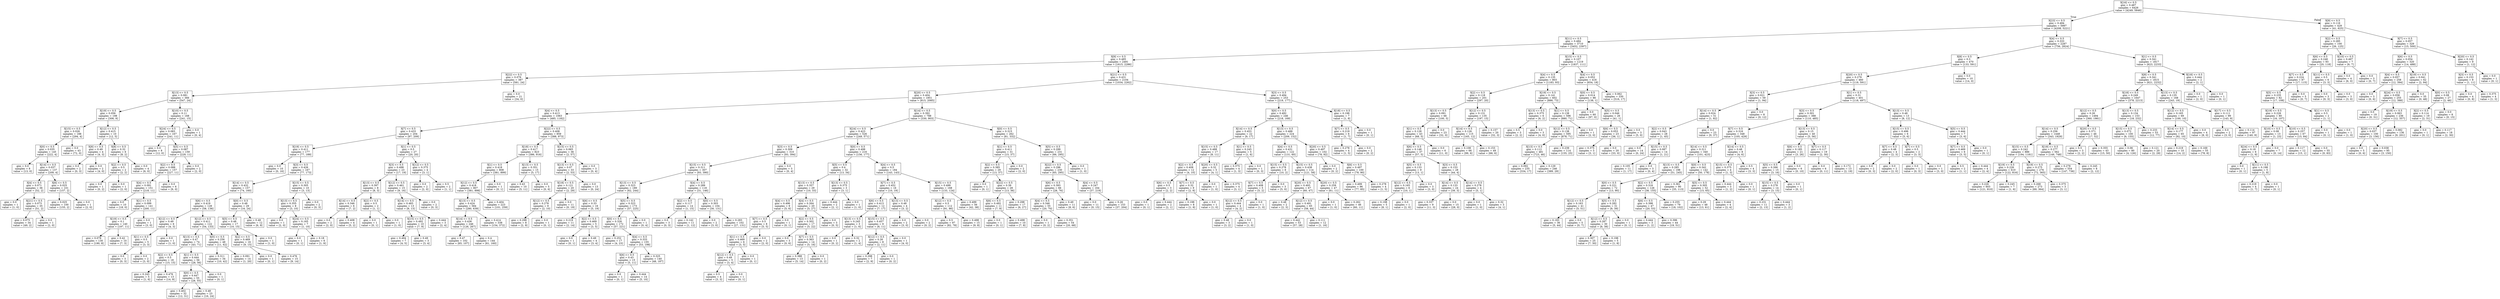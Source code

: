 digraph Tree {
node [shape=box] ;
0 [label="X[16] <= 0.5\ngini = 0.487\nsamples = 6426\nvalue = [4249, 5846]"] ;
1 [label="X[23] <= 0.5\ngini = 0.494\nsamples = 5997\nvalue = [4208, 5221]"] ;
0 -> 1 [labeldistance=2.5, labelangle=45, headlabel="True"] ;
2 [label="X[11] <= 0.5\ngini = 0.484\nsamples = 3710\nvalue = [3452, 2397]"] ;
1 -> 2 ;
3 [label="X[9] <= 0.5\ngini = 0.485\nsamples = 2491\nvalue = [1615, 2286]"] ;
2 -> 3 ;
4 [label="X[22] <= 0.5\ngini = 0.076\nsamples = 387\nvalue = [581, 24]"] ;
3 -> 4 ;
5 [label="X[13] <= 0.5\ngini = 0.081\nsamples = 366\nvalue = [547, 24]"] ;
4 -> 5 ;
6 [label="X[19] <= 0.5\ngini = 0.056\nsamples = 198\nvalue = [306, 9]"] ;
5 -> 6 ;
7 [label="X[15] <= 0.5\ngini = 0.026\nsamples = 188\nvalue = [294, 4]"] ;
6 -> 7 ;
8 [label="X[0] <= 0.5\ngini = 0.035\nsamples = 145\nvalue = [222, 4]"] ;
7 -> 8 ;
9 [label="gini = 0.0\nsamples = 8\nvalue = [13, 0]"] ;
8 -> 9 ;
10 [label="X[14] <= 0.5\ngini = 0.037\nsamples = 137\nvalue = [209, 4]"] ;
8 -> 10 ;
11 [label="X[4] <= 0.5\ngini = 0.071\nsamples = 36\nvalue = [52, 2]"] ;
10 -> 11 ;
12 [label="gini = 0.0\nsamples = 1\nvalue = [1, 0]"] ;
11 -> 12 ;
13 [label="X[21] <= 0.5\ngini = 0.073\nsamples = 35\nvalue = [51, 2]"] ;
11 -> 13 ;
14 [label="gini = 0.075\nsamples = 34\nvalue = [49, 2]"] ;
13 -> 14 ;
15 [label="gini = 0.0\nsamples = 1\nvalue = [2, 0]"] ;
13 -> 15 ;
16 [label="X[6] <= 0.5\ngini = 0.025\nsamples = 101\nvalue = [157, 2]"] ;
10 -> 16 ;
17 [label="gini = 0.025\nsamples = 100\nvalue = [155, 2]"] ;
16 -> 17 ;
18 [label="gini = 0.0\nsamples = 1\nvalue = [2, 0]"] ;
16 -> 18 ;
19 [label="gini = 0.0\nsamples = 43\nvalue = [72, 0]"] ;
7 -> 19 ;
20 [label="X[12] <= 0.5\ngini = 0.415\nsamples = 10\nvalue = [12, 5]"] ;
6 -> 20 ;
21 [label="X[8] <= 0.5\ngini = 0.49\nsamples = 4\nvalue = [4, 3]"] ;
20 -> 21 ;
22 [label="gini = 0.0\nsamples = 2\nvalue = [0, 3]"] ;
21 -> 22 ;
23 [label="gini = 0.0\nsamples = 2\nvalue = [4, 0]"] ;
21 -> 23 ;
24 [label="X[8] <= 0.5\ngini = 0.32\nsamples = 6\nvalue = [8, 2]"] ;
20 -> 24 ;
25 [label="X[2] <= 0.5\ngini = 0.5\nsamples = 2\nvalue = [2, 2]"] ;
24 -> 25 ;
26 [label="gini = 0.0\nsamples = 1\nvalue = [0, 2]"] ;
25 -> 26 ;
27 [label="gini = 0.0\nsamples = 1\nvalue = [2, 0]"] ;
25 -> 27 ;
28 [label="gini = 0.0\nsamples = 4\nvalue = [6, 0]"] ;
24 -> 28 ;
29 [label="X[10] <= 0.5\ngini = 0.11\nsamples = 168\nvalue = [241, 15]"] ;
5 -> 29 ;
30 [label="X[24] <= 0.5\ngini = 0.083\nsamples = 167\nvalue = [241, 11]"] ;
29 -> 30 ;
31 [label="gini = 0.0\nsamples = 8\nvalue = [12, 0]"] ;
30 -> 31 ;
32 [label="X[5] <= 0.5\ngini = 0.087\nsamples = 159\nvalue = [229, 11]"] ;
30 -> 32 ;
33 [label="X[2] <= 0.5\ngini = 0.088\nsamples = 157\nvalue = [227, 11]"] ;
32 -> 33 ;
34 [label="X[4] <= 0.5\ngini = 0.091\nsamples = 151\nvalue = [218, 11]"] ;
33 -> 34 ;
35 [label="gini = 0.0\nsamples = 10\nvalue = [18, 0]"] ;
34 -> 35 ;
36 [label="X[1] <= 0.5\ngini = 0.099\nsamples = 141\nvalue = [200, 11]"] ;
34 -> 36 ;
37 [label="X[19] <= 0.5\ngini = 0.1\nsamples = 140\nvalue = [197, 11]"] ;
36 -> 37 ;
38 [label="gini = 0.078\nsamples = 130\nvalue = [190, 8]"] ;
37 -> 38 ;
39 [label="gini = 0.42\nsamples = 10\nvalue = [7, 3]"] ;
37 -> 39 ;
40 [label="gini = 0.0\nsamples = 1\nvalue = [3, 0]"] ;
36 -> 40 ;
41 [label="gini = 0.0\nsamples = 6\nvalue = [9, 0]"] ;
33 -> 41 ;
42 [label="gini = 0.0\nsamples = 2\nvalue = [2, 0]"] ;
32 -> 42 ;
43 [label="gini = 0.0\nsamples = 1\nvalue = [0, 4]"] ;
29 -> 43 ;
44 [label="gini = 0.0\nsamples = 21\nvalue = [34, 0]"] ;
4 -> 44 ;
45 [label="X[21] <= 0.5\ngini = 0.431\nsamples = 2104\nvalue = [1034, 2262]"] ;
3 -> 45 ;
46 [label="X[20] <= 0.5\ngini = 0.404\nsamples = 1851\nvalue = [815, 2085]"] ;
45 -> 46 ;
47 [label="X[4] <= 0.5\ngini = 0.413\nsamples = 1063\nvalue = [485, 1182]"] ;
46 -> 47 ;
48 [label="X[7] <= 0.5\ngini = 0.433\nsamples = 204\nvalue = [97, 209]"] ;
47 -> 48 ;
49 [label="X[19] <= 0.5\ngini = 0.411\nsamples = 177\nvalue = [77, 189]"] ;
48 -> 49 ;
50 [label="gini = 0.0\nsamples = 10\nvalue = [0, 16]"] ;
49 -> 50 ;
51 [label="X[3] <= 0.5\ngini = 0.426\nsamples = 167\nvalue = [77, 173]"] ;
49 -> 51 ;
52 [label="X[14] <= 0.5\ngini = 0.432\nsamples = 157\nvalue = [74, 160]"] ;
51 -> 52 ;
53 [label="X[6] <= 0.5\ngini = 0.419\nsamples = 128\nvalue = [58, 136]"] ;
52 -> 53 ;
54 [label="X[12] <= 0.5\ngini = 0.49\nsamples = 6\nvalue = [4, 3]"] ;
53 -> 54 ;
55 [label="X[1] <= 0.5\ngini = 0.5\nsamples = 5\nvalue = [3, 3]"] ;
54 -> 55 ;
56 [label="gini = 0.0\nsamples = 3\nvalue = [0, 3]"] ;
55 -> 56 ;
57 [label="gini = 0.0\nsamples = 2\nvalue = [3, 0]"] ;
55 -> 57 ;
58 [label="gini = 0.0\nsamples = 1\nvalue = [1, 0]"] ;
54 -> 58 ;
59 [label="X[12] <= 0.5\ngini = 0.411\nsamples = 122\nvalue = [54, 133]"] ;
53 -> 59 ;
60 [label="X[13] <= 0.5\ngini = 0.47\nsamples = 74\nvalue = [43, 71]"] ;
59 -> 60 ;
61 [label="X[2] <= 0.5\ngini = 0.5\nsamples = 18\nvalue = [15, 15]"] ;
60 -> 61 ;
62 [label="gini = 0.245\nsamples = 5\nvalue = [1, 6]"] ;
61 -> 62 ;
63 [label="gini = 0.476\nsamples = 13\nvalue = [14, 9]"] ;
61 -> 63 ;
64 [label="X[1] <= 0.5\ngini = 0.444\nsamples = 56\nvalue = [28, 56]"] ;
60 -> 64 ;
65 [label="X[0] <= 0.5\ngini = 0.447\nsamples = 55\nvalue = [28, 55]"] ;
64 -> 65 ;
66 [label="gini = 0.402\nsamples = 32\nvalue = [12, 31]"] ;
65 -> 66 ;
67 [label="gini = 0.48\nsamples = 23\nvalue = [16, 24]"] ;
65 -> 67 ;
68 [label="gini = 0.0\nsamples = 1\nvalue = [0, 1]"] ;
64 -> 68 ;
69 [label="X[0] <= 0.5\ngini = 0.256\nsamples = 48\nvalue = [11, 62]"] ;
59 -> 69 ;
70 [label="gini = 0.311\nsamples = 34\nvalue = [10, 42]"] ;
69 -> 70 ;
71 [label="gini = 0.091\nsamples = 14\nvalue = [1, 20]"] ;
69 -> 71 ;
72 [label="X[0] <= 0.5\ngini = 0.48\nsamples = 29\nvalue = [16, 24]"] ;
52 -> 72 ;
73 [label="X[5] <= 0.5\ngini = 0.48\nsamples = 17\nvalue = [10, 15]"] ;
72 -> 73 ;
74 [label="X[2] <= 0.5\ngini = 0.469\nsamples = 16\nvalue = [9, 15]"] ;
73 -> 74 ;
75 [label="gini = 0.0\nsamples = 1\nvalue = [0, 1]"] ;
74 -> 75 ;
76 [label="gini = 0.476\nsamples = 15\nvalue = [9, 14]"] ;
74 -> 76 ;
77 [label="gini = 0.0\nsamples = 1\nvalue = [1, 0]"] ;
73 -> 77 ;
78 [label="gini = 0.48\nsamples = 12\nvalue = [6, 9]"] ;
72 -> 78 ;
79 [label="X[15] <= 0.5\ngini = 0.305\nsamples = 10\nvalue = [3, 13]"] ;
51 -> 79 ;
80 [label="X[13] <= 0.5\ngini = 0.355\nsamples = 8\nvalue = [3, 10]"] ;
79 -> 80 ;
81 [label="gini = 0.0\nsamples = 1\nvalue = [2, 0]"] ;
80 -> 81 ;
82 [label="X[24] <= 0.5\ngini = 0.165\nsamples = 7\nvalue = [1, 10]"] ;
80 -> 82 ;
83 [label="gini = 0.0\nsamples = 1\nvalue = [0, 1]"] ;
82 -> 83 ;
84 [label="gini = 0.18\nsamples = 6\nvalue = [1, 9]"] ;
82 -> 84 ;
85 [label="gini = 0.0\nsamples = 2\nvalue = [0, 3]"] ;
79 -> 85 ;
86 [label="X[1] <= 0.5\ngini = 0.5\nsamples = 27\nvalue = [20, 20]"] ;
48 -> 86 ;
87 [label="X[3] <= 0.5\ngini = 0.498\nsamples = 23\nvalue = [17, 19]"] ;
86 -> 87 ;
88 [label="X[13] <= 0.5\ngini = 0.397\nsamples = 8\nvalue = [8, 3]"] ;
87 -> 88 ;
89 [label="X[14] <= 0.5\ngini = 0.346\nsamples = 6\nvalue = [7, 2]"] ;
88 -> 89 ;
90 [label="gini = 0.0\nsamples = 2\nvalue = [2, 0]"] ;
89 -> 90 ;
91 [label="gini = 0.408\nsamples = 4\nvalue = [5, 2]"] ;
89 -> 91 ;
92 [label="X[2] <= 0.5\ngini = 0.5\nsamples = 2\nvalue = [1, 1]"] ;
88 -> 92 ;
93 [label="gini = 0.0\nsamples = 1\nvalue = [0, 1]"] ;
92 -> 93 ;
94 [label="gini = 0.0\nsamples = 1\nvalue = [1, 0]"] ;
92 -> 94 ;
95 [label="X[12] <= 0.5\ngini = 0.461\nsamples = 15\nvalue = [9, 16]"] ;
87 -> 95 ;
96 [label="X[14] <= 0.5\ngini = 0.483\nsamples = 13\nvalue = [9, 13]"] ;
95 -> 96 ;
97 [label="X[15] <= 0.5\ngini = 0.492\nsamples = 10\nvalue = [7, 9]"] ;
96 -> 97 ;
98 [label="gini = 0.494\nsamples = 7\nvalue = [4, 5]"] ;
97 -> 98 ;
99 [label="gini = 0.49\nsamples = 3\nvalue = [3, 4]"] ;
97 -> 99 ;
100 [label="gini = 0.444\nsamples = 3\nvalue = [2, 4]"] ;
96 -> 100 ;
101 [label="gini = 0.0\nsamples = 2\nvalue = [0, 3]"] ;
95 -> 101 ;
102 [label="X[12] <= 0.5\ngini = 0.375\nsamples = 4\nvalue = [3, 1]"] ;
86 -> 102 ;
103 [label="gini = 0.0\nsamples = 2\nvalue = [2, 0]"] ;
102 -> 103 ;
104 [label="gini = 0.5\nsamples = 2\nvalue = [1, 1]"] ;
102 -> 104 ;
105 [label="X[22] <= 0.5\ngini = 0.408\nsamples = 859\nvalue = [388, 973]"] ;
47 -> 105 ;
106 [label="X[18] <= 0.5\ngini = 0.417\nsamples = 823\nvalue = [386, 916]"] ;
105 -> 106 ;
107 [label="X[1] <= 0.5\ngini = 0.418\nsamples = 808\nvalue = [381, 899]"] ;
106 -> 107 ;
108 [label="X[12] <= 0.5\ngini = 0.418\nsamples = 807\nvalue = [381, 898]"] ;
107 -> 108 ;
109 [label="X[13] <= 0.5\ngini = 0.424\nsamples = 584\nvalue = [280, 639]"] ;
108 -> 109 ;
110 [label="X[14] <= 0.5\ngini = 0.436\nsamples = 246\nvalue = [126, 267]"] ;
109 -> 110 ;
111 [label="gini = 0.47\nsamples = 102\nvalue = [65, 107]"] ;
110 -> 111 ;
112 [label="gini = 0.4\nsamples = 144\nvalue = [61, 160]"] ;
110 -> 112 ;
113 [label="gini = 0.414\nsamples = 338\nvalue = [154, 372]"] ;
109 -> 113 ;
114 [label="gini = 0.404\nsamples = 223\nvalue = [101, 259]"] ;
108 -> 114 ;
115 [label="gini = 0.0\nsamples = 1\nvalue = [0, 1]"] ;
107 -> 115 ;
116 [label="X[13] <= 0.5\ngini = 0.351\nsamples = 15\nvalue = [5, 17]"] ;
106 -> 116 ;
117 [label="gini = 0.43\nsamples = 10\nvalue = [5, 11]"] ;
116 -> 117 ;
118 [label="gini = 0.0\nsamples = 5\nvalue = [0, 6]"] ;
116 -> 118 ;
119 [label="X[15] <= 0.5\ngini = 0.065\nsamples = 36\nvalue = [2, 57]"] ;
105 -> 119 ;
120 [label="X[13] <= 0.5\ngini = 0.07\nsamples = 33\nvalue = [2, 53]"] ;
119 -> 120 ;
121 [label="X[18] <= 0.5\ngini = 0.121\nsamples = 20\nvalue = [2, 29]"] ;
120 -> 121 ;
122 [label="X[12] <= 0.5\ngini = 0.278\nsamples = 9\nvalue = [2, 10]"] ;
121 -> 122 ;
123 [label="gini = 0.298\nsamples = 8\nvalue = [2, 9]"] ;
122 -> 123 ;
124 [label="gini = 0.0\nsamples = 1\nvalue = [0, 1]"] ;
122 -> 124 ;
125 [label="gini = 0.0\nsamples = 11\nvalue = [0, 19]"] ;
121 -> 125 ;
126 [label="gini = 0.0\nsamples = 13\nvalue = [0, 24]"] ;
120 -> 126 ;
127 [label="gini = 0.0\nsamples = 3\nvalue = [0, 4]"] ;
119 -> 127 ;
128 [label="X[14] <= 0.5\ngini = 0.392\nsamples = 788\nvalue = [330, 903]"] ;
46 -> 128 ;
129 [label="X[24] <= 0.5\ngini = 0.423\nsamples = 526\nvalue = [249, 571]"] ;
128 -> 129 ;
130 [label="X[3] <= 0.5\ngini = 0.309\nsamples = 310\nvalue = [93, 394]"] ;
129 -> 130 ;
131 [label="X[15] <= 0.5\ngini = 0.311\nsamples = 307\nvalue = [93, 390]"] ;
130 -> 131 ;
132 [label="X[13] <= 0.5\ngini = 0.323\nsamples = 189\nvalue = [62, 244]"] ;
131 -> 132 ;
133 [label="X[6] <= 0.5\ngini = 0.33\nsamples = 16\nvalue = [5, 19]"] ;
132 -> 133 ;
134 [label="gini = 0.219\nsamples = 11\nvalue = [2, 14]"] ;
133 -> 134 ;
135 [label="X[2] <= 0.5\ngini = 0.469\nsamples = 5\nvalue = [3, 5]"] ;
133 -> 135 ;
136 [label="gini = 0.0\nsamples = 1\nvalue = [0, 1]"] ;
135 -> 136 ;
137 [label="gini = 0.49\nsamples = 4\nvalue = [3, 4]"] ;
135 -> 137 ;
138 [label="X[5] <= 0.5\ngini = 0.323\nsamples = 173\nvalue = [57, 225]"] ;
132 -> 138 ;
139 [label="X[0] <= 0.5\ngini = 0.326\nsamples = 172\nvalue = [57, 221]"] ;
138 -> 139 ;
140 [label="gini = 0.252\nsamples = 17\nvalue = [4, 23]"] ;
139 -> 140 ;
141 [label="X[4] <= 0.5\ngini = 0.333\nsamples = 155\nvalue = [53, 198]"] ;
139 -> 141 ;
142 [label="X[6] <= 0.5\ngini = 0.43\nsamples = 15\nvalue = [5, 11]"] ;
141 -> 142 ;
143 [label="gini = 0.0\nsamples = 1\nvalue = [0, 1]"] ;
142 -> 143 ;
144 [label="gini = 0.444\nsamples = 14\nvalue = [5, 10]"] ;
142 -> 144 ;
145 [label="gini = 0.325\nsamples = 140\nvalue = [48, 187]"] ;
141 -> 145 ;
146 [label="gini = 0.0\nsamples = 1\nvalue = [0, 4]"] ;
138 -> 146 ;
147 [label="X[4] <= 0.5\ngini = 0.289\nsamples = 118\nvalue = [31, 146]"] ;
131 -> 147 ;
148 [label="X[2] <= 0.5\ngini = 0.117\nsamples = 14\nvalue = [1, 15]"] ;
147 -> 148 ;
149 [label="gini = 0.0\nsamples = 3\nvalue = [0, 3]"] ;
148 -> 149 ;
150 [label="gini = 0.142\nsamples = 11\nvalue = [1, 12]"] ;
148 -> 150 ;
151 [label="X[0] <= 0.5\ngini = 0.303\nsamples = 104\nvalue = [30, 131]"] ;
147 -> 151 ;
152 [label="gini = 0.0\nsamples = 2\nvalue = [3, 0]"] ;
151 -> 152 ;
153 [label="gini = 0.283\nsamples = 102\nvalue = [27, 131]"] ;
151 -> 153 ;
154 [label="gini = 0.0\nsamples = 3\nvalue = [0, 4]"] ;
130 -> 154 ;
155 [label="X[0] <= 0.5\ngini = 0.498\nsamples = 216\nvalue = [156, 177]"] ;
129 -> 155 ;
156 [label="X[5] <= 0.5\ngini = 0.4\nsamples = 32\nvalue = [13, 34]"] ;
155 -> 156 ;
157 [label="X[13] <= 0.5\ngini = 0.357\nsamples = 29\nvalue = [10, 33]"] ;
156 -> 157 ;
158 [label="X[4] <= 0.5\ngini = 0.496\nsamples = 9\nvalue = [5, 6]"] ;
157 -> 158 ;
159 [label="X[7] <= 0.5\ngini = 0.5\nsamples = 8\nvalue = [5, 5]"] ;
158 -> 159 ;
160 [label="X[1] <= 0.5\ngini = 0.469\nsamples = 6\nvalue = [3, 5]"] ;
159 -> 160 ;
161 [label="X[12] <= 0.5\ngini = 0.49\nsamples = 5\nvalue = [3, 4]"] ;
160 -> 161 ;
162 [label="gini = 0.5\nsamples = 4\nvalue = [3, 3]"] ;
161 -> 162 ;
163 [label="gini = 0.0\nsamples = 1\nvalue = [0, 1]"] ;
161 -> 163 ;
164 [label="gini = 0.0\nsamples = 1\nvalue = [0, 1]"] ;
160 -> 164 ;
165 [label="gini = 0.0\nsamples = 2\nvalue = [2, 0]"] ;
159 -> 165 ;
166 [label="gini = 0.0\nsamples = 1\nvalue = [0, 1]"] ;
158 -> 166 ;
167 [label="X[4] <= 0.5\ngini = 0.264\nsamples = 20\nvalue = [5, 27]"] ;
157 -> 167 ;
168 [label="X[2] <= 0.5\ngini = 0.302\nsamples = 17\nvalue = [5, 22]"] ;
167 -> 168 ;
169 [label="gini = 0.0\nsamples = 3\nvalue = [0, 6]"] ;
168 -> 169 ;
170 [label="X[7] <= 0.5\ngini = 0.363\nsamples = 14\nvalue = [5, 16]"] ;
168 -> 170 ;
171 [label="gini = 0.388\nsamples = 13\nvalue = [5, 14]"] ;
170 -> 171 ;
172 [label="gini = 0.0\nsamples = 1\nvalue = [0, 2]"] ;
170 -> 172 ;
173 [label="gini = 0.0\nsamples = 3\nvalue = [0, 5]"] ;
167 -> 173 ;
174 [label="X[13] <= 0.5\ngini = 0.375\nsamples = 3\nvalue = [3, 1]"] ;
156 -> 174 ;
175 [label="gini = 0.444\nsamples = 2\nvalue = [2, 1]"] ;
174 -> 175 ;
176 [label="gini = 0.0\nsamples = 1\nvalue = [1, 0]"] ;
174 -> 176 ;
177 [label="X[4] <= 0.5\ngini = 0.5\nsamples = 184\nvalue = [143, 143]"] ;
155 -> 177 ;
178 [label="X[7] <= 0.5\ngini = 0.452\nsamples = 16\nvalue = [10, 19]"] ;
177 -> 178 ;
179 [label="X[6] <= 0.5\ngini = 0.413\nsamples = 12\nvalue = [7, 17]"] ;
178 -> 179 ;
180 [label="X[13] <= 0.5\ngini = 0.245\nsamples = 3\nvalue = [1, 6]"] ;
179 -> 180 ;
181 [label="gini = 0.0\nsamples = 1\nvalue = [0, 2]"] ;
180 -> 181 ;
182 [label="gini = 0.32\nsamples = 2\nvalue = [1, 4]"] ;
180 -> 182 ;
183 [label="X[15] <= 0.5\ngini = 0.457\nsamples = 9\nvalue = [6, 11]"] ;
179 -> 183 ;
184 [label="X[12] <= 0.5\ngini = 0.26\nsamples = 8\nvalue = [2, 11]"] ;
183 -> 184 ;
185 [label="gini = 0.298\nsamples = 7\nvalue = [2, 9]"] ;
184 -> 185 ;
186 [label="gini = 0.0\nsamples = 1\nvalue = [0, 2]"] ;
184 -> 186 ;
187 [label="gini = 0.0\nsamples = 1\nvalue = [4, 0]"] ;
183 -> 187 ;
188 [label="X[13] <= 0.5\ngini = 0.48\nsamples = 4\nvalue = [3, 2]"] ;
178 -> 188 ;
189 [label="gini = 0.0\nsamples = 2\nvalue = [3, 0]"] ;
188 -> 189 ;
190 [label="gini = 0.0\nsamples = 2\nvalue = [0, 2]"] ;
188 -> 190 ;
191 [label="X[15] <= 0.5\ngini = 0.499\nsamples = 168\nvalue = [133, 124]"] ;
177 -> 191 ;
192 [label="X[12] <= 0.5\ngini = 0.5\nsamples = 112\nvalue = [91, 86]"] ;
191 -> 192 ;
193 [label="gini = 0.5\nsamples = 97\nvalue = [82, 78]"] ;
192 -> 193 ;
194 [label="gini = 0.498\nsamples = 15\nvalue = [9, 8]"] ;
192 -> 194 ;
195 [label="gini = 0.499\nsamples = 56\nvalue = [42, 38]"] ;
191 -> 195 ;
196 [label="X[0] <= 0.5\ngini = 0.315\nsamples = 262\nvalue = [81, 332]"] ;
128 -> 196 ;
197 [label="X[1] <= 0.5\ngini = 0.411\nsamples = 31\nvalue = [15, 37]"] ;
196 -> 197 ;
198 [label="X[2] <= 0.5\ngini = 0.385\nsamples = 29\nvalue = [13, 37]"] ;
197 -> 198 ;
199 [label="gini = 0.0\nsamples = 1\nvalue = [0, 1]"] ;
198 -> 199 ;
200 [label="X[22] <= 0.5\ngini = 0.39\nsamples = 28\nvalue = [13, 36]"] ;
198 -> 200 ;
201 [label="X[6] <= 0.5\ngini = 0.492\nsamples = 11\nvalue = [7, 9]"] ;
200 -> 201 ;
202 [label="gini = 0.0\nsamples = 1\nvalue = [0, 1]"] ;
201 -> 202 ;
203 [label="gini = 0.498\nsamples = 10\nvalue = [7, 8]"] ;
201 -> 203 ;
204 [label="gini = 0.298\nsamples = 17\nvalue = [6, 27]"] ;
200 -> 204 ;
205 [label="gini = 0.0\nsamples = 2\nvalue = [2, 0]"] ;
197 -> 205 ;
206 [label="X[5] <= 0.5\ngini = 0.299\nsamples = 231\nvalue = [66, 295]"] ;
196 -> 206 ;
207 [label="X[22] <= 0.5\ngini = 0.296\nsamples = 230\nvalue = [65, 295]"] ;
206 -> 207 ;
208 [label="X[6] <= 0.5\ngini = 0.393\nsamples = 66\nvalue = [28, 76]"] ;
207 -> 208 ;
209 [label="X[4] <= 0.5\ngini = 0.346\nsamples = 55\nvalue = [20, 70]"] ;
208 -> 209 ;
210 [label="gini = 0.0\nsamples = 1\nvalue = [0, 2]"] ;
209 -> 210 ;
211 [label="gini = 0.351\nsamples = 54\nvalue = [20, 68]"] ;
209 -> 211 ;
212 [label="gini = 0.49\nsamples = 11\nvalue = [8, 6]"] ;
208 -> 212 ;
213 [label="X[4] <= 0.5\ngini = 0.247\nsamples = 164\nvalue = [37, 219]"] ;
207 -> 213 ;
214 [label="gini = 0.0\nsamples = 11\nvalue = [0, 15]"] ;
213 -> 214 ;
215 [label="gini = 0.26\nsamples = 153\nvalue = [37, 204]"] ;
213 -> 215 ;
216 [label="gini = 0.0\nsamples = 1\nvalue = [1, 0]"] ;
206 -> 216 ;
217 [label="X[3] <= 0.5\ngini = 0.494\nsamples = 253\nvalue = [219, 177]"] ;
45 -> 217 ;
218 [label="X[0] <= 0.5\ngini = 0.492\nsamples = 246\nvalue = [218, 169]"] ;
217 -> 218 ;
219 [label="X[14] <= 0.5\ngini = 0.453\nsamples = 22\nvalue = [9, 17]"] ;
218 -> 219 ;
220 [label="X[15] <= 0.5\ngini = 0.488\nsamples = 17\nvalue = [8, 11]"] ;
219 -> 220 ;
221 [label="X[2] <= 0.5\ngini = 0.408\nsamples = 12\nvalue = [4, 10]"] ;
220 -> 221 ;
222 [label="X[6] <= 0.5\ngini = 0.5\nsamples = 3\nvalue = [2, 2]"] ;
221 -> 222 ;
223 [label="gini = 0.0\nsamples = 1\nvalue = [0, 1]"] ;
222 -> 223 ;
224 [label="gini = 0.444\nsamples = 2\nvalue = [2, 1]"] ;
222 -> 224 ;
225 [label="X[7] <= 0.5\ngini = 0.32\nsamples = 9\nvalue = [2, 8]"] ;
221 -> 225 ;
226 [label="gini = 0.198\nsamples = 8\nvalue = [1, 8]"] ;
225 -> 226 ;
227 [label="gini = 0.0\nsamples = 1\nvalue = [1, 0]"] ;
225 -> 227 ;
228 [label="X[20] <= 0.5\ngini = 0.32\nsamples = 5\nvalue = [4, 1]"] ;
220 -> 228 ;
229 [label="gini = 0.0\nsamples = 1\nvalue = [1, 0]"] ;
228 -> 229 ;
230 [label="gini = 0.375\nsamples = 4\nvalue = [3, 1]"] ;
228 -> 230 ;
231 [label="X[1] <= 0.5\ngini = 0.245\nsamples = 5\nvalue = [1, 6]"] ;
219 -> 231 ;
232 [label="gini = 0.375\nsamples = 4\nvalue = [1, 3]"] ;
231 -> 232 ;
233 [label="gini = 0.0\nsamples = 1\nvalue = [0, 3]"] ;
231 -> 233 ;
234 [label="X[13] <= 0.5\ngini = 0.488\nsamples = 224\nvalue = [209, 152]"] ;
218 -> 234 ;
235 [label="X[4] <= 0.5\ngini = 0.431\nsamples = 122\nvalue = [131, 60]"] ;
234 -> 235 ;
236 [label="X[15] <= 0.5\ngini = 0.278\nsamples = 8\nvalue = [10, 2]"] ;
235 -> 236 ;
237 [label="X[7] <= 0.5\ngini = 0.408\nsamples = 5\nvalue = [5, 2]"] ;
236 -> 237 ;
238 [label="X[12] <= 0.5\ngini = 0.444\nsamples = 4\nvalue = [4, 2]"] ;
237 -> 238 ;
239 [label="gini = 0.48\nsamples = 3\nvalue = [3, 2]"] ;
238 -> 239 ;
240 [label="gini = 0.0\nsamples = 1\nvalue = [1, 0]"] ;
238 -> 240 ;
241 [label="gini = 0.0\nsamples = 1\nvalue = [1, 0]"] ;
237 -> 241 ;
242 [label="gini = 0.0\nsamples = 3\nvalue = [5, 0]"] ;
236 -> 242 ;
243 [label="X[15] <= 0.5\ngini = 0.438\nsamples = 114\nvalue = [121, 58]"] ;
235 -> 243 ;
244 [label="X[20] <= 0.5\ngini = 0.493\nsamples = 67\nvalue = [60, 47]"] ;
243 -> 244 ;
245 [label="gini = 0.48\nsamples = 2\nvalue = [2, 3]"] ;
244 -> 245 ;
246 [label="X[12] <= 0.5\ngini = 0.491\nsamples = 65\nvalue = [58, 44]"] ;
244 -> 246 ;
247 [label="gini = 0.442\nsamples = 53\nvalue = [57, 28]"] ;
246 -> 247 ;
248 [label="gini = 0.111\nsamples = 12\nvalue = [1, 16]"] ;
246 -> 248 ;
249 [label="X[20] <= 0.5\ngini = 0.259\nsamples = 47\nvalue = [61, 11]"] ;
243 -> 249 ;
250 [label="gini = 0.0\nsamples = 1\nvalue = [1, 0]"] ;
249 -> 250 ;
251 [label="gini = 0.262\nsamples = 46\nvalue = [60, 11]"] ;
249 -> 251 ;
252 [label="X[20] <= 0.5\ngini = 0.497\nsamples = 102\nvalue = [78, 92]"] ;
234 -> 252 ;
253 [label="gini = 0.0\nsamples = 2\nvalue = [0, 2]"] ;
252 -> 253 ;
254 [label="X[6] <= 0.5\ngini = 0.497\nsamples = 100\nvalue = [78, 90]"] ;
252 -> 254 ;
255 [label="gini = 0.499\nsamples = 96\nvalue = [77, 85]"] ;
254 -> 255 ;
256 [label="gini = 0.278\nsamples = 4\nvalue = [1, 5]"] ;
254 -> 256 ;
257 [label="X[18] <= 0.5\ngini = 0.198\nsamples = 7\nvalue = [1, 8]"] ;
217 -> 257 ;
258 [label="X[7] <= 0.5\ngini = 0.219\nsamples = 6\nvalue = [1, 7]"] ;
257 -> 258 ;
259 [label="gini = 0.278\nsamples = 4\nvalue = [1, 5]"] ;
258 -> 259 ;
260 [label="gini = 0.0\nsamples = 2\nvalue = [0, 2]"] ;
258 -> 260 ;
261 [label="gini = 0.0\nsamples = 1\nvalue = [0, 1]"] ;
257 -> 261 ;
262 [label="X[15] <= 0.5\ngini = 0.107\nsamples = 1219\nvalue = [1837, 111]"] ;
2 -> 262 ;
263 [label="X[4] <= 0.5\ngini = 0.135\nsamples = 803\nvalue = [1183, 93]"] ;
262 -> 263 ;
264 [label="X[2] <= 0.5\ngini = 0.118\nsamples = 201\nvalue = [297, 20]"] ;
263 -> 264 ;
265 [label="X[13] <= 0.5\ngini = 0.091\nsamples = 66\nvalue = [100, 5]"] ;
264 -> 265 ;
266 [label="X[1] <= 0.5\ngini = 0.128\nsamples = 43\nvalue = [68, 5]"] ;
265 -> 266 ;
267 [label="X[6] <= 0.5\ngini = 0.148\nsamples = 37\nvalue = [57, 5]"] ;
266 -> 267 ;
268 [label="X[5] <= 0.5\ngini = 0.133\nsamples = 9\nvalue = [13, 1]"] ;
267 -> 268 ;
269 [label="X[12] <= 0.5\ngini = 0.165\nsamples = 6\nvalue = [10, 1]"] ;
268 -> 269 ;
270 [label="gini = 0.198\nsamples = 5\nvalue = [8, 1]"] ;
269 -> 270 ;
271 [label="gini = 0.0\nsamples = 1\nvalue = [2, 0]"] ;
269 -> 271 ;
272 [label="gini = 0.0\nsamples = 3\nvalue = [3, 0]"] ;
268 -> 272 ;
273 [label="X[3] <= 0.5\ngini = 0.153\nsamples = 28\nvalue = [44, 4]"] ;
267 -> 273 ;
274 [label="X[14] <= 0.5\ngini = 0.133\nsamples = 24\nvalue = [39, 3]"] ;
273 -> 274 ;
275 [label="gini = 0.337\nsamples = 9\nvalue = [11, 3]"] ;
274 -> 275 ;
276 [label="gini = 0.0\nsamples = 15\nvalue = [28, 0]"] ;
274 -> 276 ;
277 [label="X[14] <= 0.5\ngini = 0.278\nsamples = 4\nvalue = [5, 1]"] ;
273 -> 277 ;
278 [label="gini = 0.0\nsamples = 1\nvalue = [1, 0]"] ;
277 -> 278 ;
279 [label="gini = 0.32\nsamples = 3\nvalue = [4, 1]"] ;
277 -> 279 ;
280 [label="gini = 0.0\nsamples = 6\nvalue = [11, 0]"] ;
266 -> 280 ;
281 [label="gini = 0.0\nsamples = 23\nvalue = [32, 0]"] ;
265 -> 281 ;
282 [label="X[12] <= 0.5\ngini = 0.131\nsamples = 135\nvalue = [197, 15]"] ;
264 -> 282 ;
283 [label="X[14] <= 0.5\ngini = 0.126\nsamples = 115\nvalue = [165, 12]"] ;
282 -> 283 ;
284 [label="gini = 0.108\nsamples = 66\nvalue = [99, 6]"] ;
283 -> 284 ;
285 [label="gini = 0.153\nsamples = 49\nvalue = [66, 6]"] ;
283 -> 285 ;
286 [label="gini = 0.157\nsamples = 20\nvalue = [32, 3]"] ;
282 -> 286 ;
287 [label="X[19] <= 0.5\ngini = 0.141\nsamples = 602\nvalue = [886, 73]"] ;
263 -> 287 ;
288 [label="X[13] <= 0.5\ngini = 0.375\nsamples = 6\nvalue = [6, 2]"] ;
287 -> 288 ;
289 [label="gini = 0.5\nsamples = 3\nvalue = [2, 2]"] ;
288 -> 289 ;
290 [label="gini = 0.0\nsamples = 3\nvalue = [4, 0]"] ;
288 -> 290 ;
291 [label="X[1] <= 0.5\ngini = 0.138\nsamples = 596\nvalue = [880, 71]"] ;
287 -> 291 ;
292 [label="X[12] <= 0.5\ngini = 0.138\nsamples = 595\nvalue = [878, 71]"] ;
291 -> 292 ;
293 [label="X[13] <= 0.5\ngini = 0.112\nsamples = 481\nvalue = [723, 46]"] ;
292 -> 293 ;
294 [label="gini = 0.092\nsamples = 235\nvalue = [334, 17]"] ;
293 -> 294 ;
295 [label="gini = 0.129\nsamples = 246\nvalue = [389, 29]"] ;
293 -> 295 ;
296 [label="gini = 0.239\nsamples = 114\nvalue = [155, 25]"] ;
292 -> 296 ;
297 [label="gini = 0.0\nsamples = 1\nvalue = [2, 0]"] ;
291 -> 297 ;
298 [label="X[4] <= 0.5\ngini = 0.052\nsamples = 416\nvalue = [654, 18]"] ;
262 -> 298 ;
299 [label="X[0] <= 0.5\ngini = 0.014\nsamples = 86\nvalue = [138, 1]"] ;
298 -> 299 ;
300 [label="gini = 0.0\nsamples = 60\nvalue = [97, 0]"] ;
299 -> 300 ;
301 [label="X[5] <= 0.5\ngini = 0.046\nsamples = 26\nvalue = [41, 1]"] ;
299 -> 301 ;
302 [label="X[6] <= 0.5\ngini = 0.053\nsamples = 23\nvalue = [36, 1]"] ;
301 -> 302 ;
303 [label="gini = 0.375\nsamples = 3\nvalue = [3, 1]"] ;
302 -> 303 ;
304 [label="gini = 0.0\nsamples = 20\nvalue = [33, 0]"] ;
302 -> 304 ;
305 [label="gini = 0.0\nsamples = 3\nvalue = [5, 0]"] ;
301 -> 305 ;
306 [label="gini = 0.062\nsamples = 330\nvalue = [516, 17]"] ;
298 -> 306 ;
307 [label="X[4] <= 0.5\ngini = 0.333\nsamples = 2287\nvalue = [756, 2824]"] ;
1 -> 307 ;
308 [label="X[8] <= 0.5\ngini = 0.3\nsamples = 470\nvalue = [133, 591]"] ;
307 -> 308 ;
309 [label="X[20] <= 0.5\ngini = 0.279\nsamples = 460\nvalue = [119, 591]"] ;
308 -> 309 ;
310 [label="X[3] <= 0.5\ngini = 0.021\nsamples = 59\nvalue = [1, 94]"] ;
309 -> 310 ;
311 [label="X[14] <= 0.5\ngini = 0.024\nsamples = 51\nvalue = [1, 82]"] ;
310 -> 311 ;
312 [label="X[2] <= 0.5\ngini = 0.043\nsamples = 28\nvalue = [1, 45]"] ;
311 -> 312 ;
313 [label="gini = 0.0\nsamples = 14\nvalue = [0, 24]"] ;
312 -> 313 ;
314 [label="X[15] <= 0.5\ngini = 0.087\nsamples = 14\nvalue = [1, 21]"] ;
312 -> 314 ;
315 [label="gini = 0.105\nsamples = 11\nvalue = [1, 17]"] ;
314 -> 315 ;
316 [label="gini = 0.0\nsamples = 3\nvalue = [0, 4]"] ;
314 -> 316 ;
317 [label="gini = 0.0\nsamples = 23\nvalue = [0, 37]"] ;
311 -> 317 ;
318 [label="gini = 0.0\nsamples = 8\nvalue = [0, 12]"] ;
310 -> 318 ;
319 [label="X[1] <= 0.5\ngini = 0.31\nsamples = 401\nvalue = [118, 497]"] ;
309 -> 319 ;
320 [label="X[3] <= 0.5\ngini = 0.301\nsamples = 388\nvalue = [110, 485]"] ;
319 -> 320 ;
321 [label="X[7] <= 0.5\ngini = 0.316\nsamples = 348\nvalue = [105, 429]"] ;
320 -> 321 ;
322 [label="X[14] <= 0.5\ngini = 0.311\nsamples = 340\nvalue = [101, 423]"] ;
321 -> 322 ;
323 [label="X[13] <= 0.5\ngini = 0.285\nsamples = 198\nvalue = [51, 245]"] ;
322 -> 323 ;
324 [label="X[0] <= 0.5\ngini = 0.221\nsamples = 72\nvalue = [13, 90]"] ;
323 -> 324 ;
325 [label="X[12] <= 0.5\ngini = 0.163\nsamples = 41\nvalue = [5, 51]"] ;
324 -> 325 ;
326 [label="gini = 0.183\nsamples = 36\nvalue = [5, 44]"] ;
325 -> 326 ;
327 [label="gini = 0.0\nsamples = 5\nvalue = [0, 7]"] ;
325 -> 327 ;
328 [label="X[5] <= 0.5\ngini = 0.282\nsamples = 31\nvalue = [8, 39]"] ;
324 -> 328 ;
329 [label="X[12] <= 0.5\ngini = 0.287\nsamples = 30\nvalue = [8, 38]"] ;
328 -> 329 ;
330 [label="gini = 0.307\nsamples = 25\nvalue = [7, 30]"] ;
329 -> 330 ;
331 [label="gini = 0.198\nsamples = 5\nvalue = [1, 8]"] ;
329 -> 331 ;
332 [label="gini = 0.0\nsamples = 1\nvalue = [0, 1]"] ;
328 -> 332 ;
333 [label="X[2] <= 0.5\ngini = 0.316\nsamples = 126\nvalue = [38, 155]"] ;
323 -> 333 ;
334 [label="X[6] <= 0.5\ngini = 0.398\nsamples = 47\nvalue = [20, 53]"] ;
333 -> 334 ;
335 [label="gini = 0.444\nsamples = 3\nvalue = [1, 2]"] ;
334 -> 335 ;
336 [label="gini = 0.396\nsamples = 44\nvalue = [19, 51]"] ;
334 -> 336 ;
337 [label="gini = 0.255\nsamples = 79\nvalue = [18, 102]"] ;
333 -> 337 ;
338 [label="X[0] <= 0.5\ngini = 0.342\nsamples = 142\nvalue = [50, 178]"] ;
322 -> 338 ;
339 [label="gini = 0.361\nsamples = 90\nvalue = [35, 113]"] ;
338 -> 339 ;
340 [label="X[5] <= 0.5\ngini = 0.305\nsamples = 52\nvalue = [15, 65]"] ;
338 -> 340 ;
341 [label="gini = 0.29\nsamples = 48\nvalue = [13, 61]"] ;
340 -> 341 ;
342 [label="gini = 0.444\nsamples = 4\nvalue = [2, 4]"] ;
340 -> 342 ;
343 [label="X[14] <= 0.5\ngini = 0.48\nsamples = 8\nvalue = [4, 6]"] ;
321 -> 343 ;
344 [label="X[15] <= 0.5\ngini = 0.375\nsamples = 4\nvalue = [1, 3]"] ;
343 -> 344 ;
345 [label="gini = 0.444\nsamples = 3\nvalue = [1, 2]"] ;
344 -> 345 ;
346 [label="gini = 0.0\nsamples = 1\nvalue = [0, 1]"] ;
344 -> 346 ;
347 [label="gini = 0.5\nsamples = 4\nvalue = [3, 3]"] ;
343 -> 347 ;
348 [label="X[13] <= 0.5\ngini = 0.15\nsamples = 40\nvalue = [5, 56]"] ;
320 -> 348 ;
349 [label="X[6] <= 0.5\ngini = 0.185\nsamples = 21\nvalue = [3, 26]"] ;
348 -> 349 ;
350 [label="X[5] <= 0.5\ngini = 0.266\nsamples = 15\nvalue = [3, 16]"] ;
349 -> 350 ;
351 [label="X[15] <= 0.5\ngini = 0.278\nsamples = 14\nvalue = [3, 15]"] ;
350 -> 351 ;
352 [label="gini = 0.231\nsamples = 11\nvalue = [2, 13]"] ;
351 -> 352 ;
353 [label="gini = 0.444\nsamples = 3\nvalue = [1, 2]"] ;
351 -> 353 ;
354 [label="gini = 0.0\nsamples = 1\nvalue = [0, 1]"] ;
350 -> 354 ;
355 [label="gini = 0.0\nsamples = 6\nvalue = [0, 10]"] ;
349 -> 355 ;
356 [label="X[7] <= 0.5\ngini = 0.117\nsamples = 19\nvalue = [2, 30]"] ;
348 -> 356 ;
357 [label="gini = 0.0\nsamples = 6\nvalue = [0, 11]"] ;
356 -> 357 ;
358 [label="gini = 0.172\nsamples = 13\nvalue = [2, 19]"] ;
356 -> 358 ;
359 [label="X[13] <= 0.5\ngini = 0.48\nsamples = 13\nvalue = [8, 12]"] ;
319 -> 359 ;
360 [label="X[15] <= 0.5\ngini = 0.496\nsamples = 6\nvalue = [5, 6]"] ;
359 -> 360 ;
361 [label="X[7] <= 0.5\ngini = 0.48\nsamples = 4\nvalue = [2, 3]"] ;
360 -> 361 ;
362 [label="gini = 0.0\nsamples = 2\nvalue = [0, 3]"] ;
361 -> 362 ;
363 [label="gini = 0.0\nsamples = 2\nvalue = [2, 0]"] ;
361 -> 363 ;
364 [label="X[7] <= 0.5\ngini = 0.5\nsamples = 2\nvalue = [3, 3]"] ;
360 -> 364 ;
365 [label="gini = 0.0\nsamples = 1\nvalue = [0, 3]"] ;
364 -> 365 ;
366 [label="gini = 0.0\nsamples = 1\nvalue = [3, 0]"] ;
364 -> 366 ;
367 [label="X[5] <= 0.5\ngini = 0.444\nsamples = 7\nvalue = [3, 6]"] ;
359 -> 367 ;
368 [label="X[7] <= 0.5\ngini = 0.469\nsamples = 6\nvalue = [3, 5]"] ;
367 -> 368 ;
369 [label="gini = 0.5\nsamples = 2\nvalue = [1, 1]"] ;
368 -> 369 ;
370 [label="gini = 0.444\nsamples = 4\nvalue = [2, 4]"] ;
368 -> 370 ;
371 [label="gini = 0.0\nsamples = 1\nvalue = [0, 1]"] ;
367 -> 371 ;
372 [label="gini = 0.0\nsamples = 10\nvalue = [14, 0]"] ;
308 -> 372 ;
373 [label="X[1] <= 0.5\ngini = 0.341\nsamples = 1817\nvalue = [623, 2233]"] ;
307 -> 373 ;
374 [label="X[8] <= 0.5\ngini = 0.341\nsamples = 1815\nvalue = [621, 2232]"] ;
373 -> 374 ;
375 [label="X[18] <= 0.5\ngini = 0.249\nsamples = 1647\nvalue = [378, 2213]"] ;
374 -> 375 ;
376 [label="X[12] <= 0.5\ngini = 0.26\nsamples = 1494\nvalue = [360, 1981]"] ;
375 -> 376 ;
377 [label="X[14] <= 0.5\ngini = 0.256\nsamples = 1448\nvalue = [343, 1929]"] ;
376 -> 377 ;
378 [label="X[15] <= 0.5\ngini = 0.242\nsamples = 886\nvalue = [194, 1181]"] ;
377 -> 378 ;
379 [label="X[19] <= 0.5\ngini = 0.226\nsamples = 610\nvalue = [122, 816]"] ;
378 -> 379 ;
380 [label="gini = 0.226\nsamples = 603\nvalue = [121, 810]"] ;
379 -> 380 ;
381 [label="gini = 0.245\nsamples = 7\nvalue = [1, 6]"] ;
379 -> 381 ;
382 [label="X[19] <= 0.5\ngini = 0.275\nsamples = 276\nvalue = [72, 365]"] ;
378 -> 382 ;
383 [label="gini = 0.268\nsamples = 273\nvalue = [69, 364]"] ;
382 -> 383 ;
384 [label="gini = 0.375\nsamples = 3\nvalue = [3, 1]"] ;
382 -> 384 ;
385 [label="X[19] <= 0.5\ngini = 0.277\nsamples = 562\nvalue = [149, 748]"] ;
377 -> 385 ;
386 [label="gini = 0.278\nsamples = 554\nvalue = [147, 736]"] ;
385 -> 386 ;
387 [label="gini = 0.245\nsamples = 8\nvalue = [2, 12]"] ;
385 -> 387 ;
388 [label="X[20] <= 0.5\ngini = 0.371\nsamples = 46\nvalue = [17, 52]"] ;
376 -> 388 ;
389 [label="gini = 0.5\nsamples = 3\nvalue = [2, 2]"] ;
388 -> 389 ;
390 [label="gini = 0.355\nsamples = 43\nvalue = [15, 50]"] ;
388 -> 390 ;
391 [label="X[13] <= 0.5\ngini = 0.134\nsamples = 153\nvalue = [18, 232]"] ;
375 -> 391 ;
392 [label="X[15] <= 0.5\ngini = 0.072\nsamples = 100\nvalue = [6, 155]"] ;
391 -> 392 ;
393 [label="gini = 0.06\nsamples = 80\nvalue = [4, 126]"] ;
392 -> 393 ;
394 [label="gini = 0.121\nsamples = 20\nvalue = [2, 29]"] ;
392 -> 394 ;
395 [label="gini = 0.233\nsamples = 53\nvalue = [12, 77]"] ;
391 -> 395 ;
396 [label="X[13] <= 0.5\ngini = 0.135\nsamples = 168\nvalue = [243, 19]"] ;
374 -> 396 ;
397 [label="X[12] <= 0.5\ngini = 0.165\nsamples = 69\nvalue = [100, 10]"] ;
396 -> 397 ;
398 [label="X[14] <= 0.5\ngini = 0.177\nsamples = 65\nvalue = [92, 10]"] ;
397 -> 398 ;
399 [label="gini = 0.219\nsamples = 10\nvalue = [14, 2]"] ;
398 -> 399 ;
400 [label="gini = 0.169\nsamples = 55\nvalue = [78, 8]"] ;
398 -> 400 ;
401 [label="gini = 0.0\nsamples = 4\nvalue = [8, 0]"] ;
397 -> 401 ;
402 [label="X[17] <= 0.5\ngini = 0.111\nsamples = 99\nvalue = [143, 9]"] ;
396 -> 402 ;
403 [label="gini = 0.0\nsamples = 2\nvalue = [3, 0]"] ;
402 -> 403 ;
404 [label="gini = 0.114\nsamples = 97\nvalue = [140, 9]"] ;
402 -> 404 ;
405 [label="X[18] <= 0.5\ngini = 0.444\nsamples = 2\nvalue = [2, 1]"] ;
373 -> 405 ;
406 [label="gini = 0.0\nsamples = 1\nvalue = [2, 0]"] ;
405 -> 406 ;
407 [label="gini = 0.0\nsamples = 1\nvalue = [0, 1]"] ;
405 -> 407 ;
408 [label="X[9] <= 0.5\ngini = 0.116\nsamples = 429\nvalue = [41, 625]"] ;
0 -> 408 [labeldistance=2.5, labelangle=-45, headlabel="False"] ;
409 [label="X[2] <= 0.5\ngini = 0.285\nsamples = 100\nvalue = [26, 125]"] ;
408 -> 409 ;
410 [label="X[6] <= 0.5\ngini = 0.248\nsamples = 93\nvalue = [20, 118]"] ;
409 -> 410 ;
411 [label="X[7] <= 0.5\ngini = 0.224\nsamples = 87\nvalue = [17, 115]"] ;
410 -> 411 ;
412 [label="X[5] <= 0.5\ngini = 0.235\nsamples = 82\nvalue = [17, 108]"] ;
411 -> 412 ;
413 [label="X[19] <= 0.5\ngini = 0.226\nsamples = 80\nvalue = [16, 107]"] ;
412 -> 413 ;
414 [label="X[10] <= 0.5\ngini = 0.08\nsamples = 13\nvalue = [1, 23]"] ;
413 -> 414 ;
415 [label="X[24] <= 0.5\ngini = 0.18\nsamples = 6\nvalue = [1, 9]"] ;
414 -> 415 ;
416 [label="gini = 0.0\nsamples = 1\nvalue = [0, 1]"] ;
415 -> 416 ;
417 [label="X[11] <= 0.5\ngini = 0.198\nsamples = 5\nvalue = [1, 8]"] ;
415 -> 417 ;
418 [label="gini = 0.219\nsamples = 4\nvalue = [1, 7]"] ;
417 -> 418 ;
419 [label="gini = 0.0\nsamples = 1\nvalue = [0, 1]"] ;
417 -> 419 ;
420 [label="gini = 0.0\nsamples = 7\nvalue = [0, 14]"] ;
414 -> 420 ;
421 [label="X[10] <= 0.5\ngini = 0.257\nsamples = 67\nvalue = [15, 84]"] ;
413 -> 421 ;
422 [label="gini = 0.117\nsamples = 12\nvalue = [15, 1]"] ;
421 -> 422 ;
423 [label="gini = 0.0\nsamples = 55\nvalue = [0, 83]"] ;
421 -> 423 ;
424 [label="X[1] <= 0.5\ngini = 0.5\nsamples = 2\nvalue = [1, 1]"] ;
412 -> 424 ;
425 [label="gini = 0.0\nsamples = 1\nvalue = [0, 1]"] ;
424 -> 425 ;
426 [label="gini = 0.0\nsamples = 1\nvalue = [1, 0]"] ;
424 -> 426 ;
427 [label="gini = 0.0\nsamples = 5\nvalue = [0, 7]"] ;
411 -> 427 ;
428 [label="X[11] <= 0.5\ngini = 0.5\nsamples = 6\nvalue = [3, 3]"] ;
410 -> 428 ;
429 [label="gini = 0.0\nsamples = 3\nvalue = [0, 3]"] ;
428 -> 429 ;
430 [label="gini = 0.0\nsamples = 3\nvalue = [3, 0]"] ;
428 -> 430 ;
431 [label="X[10] <= 0.5\ngini = 0.497\nsamples = 7\nvalue = [6, 7]"] ;
409 -> 431 ;
432 [label="gini = 0.0\nsamples = 4\nvalue = [6, 0]"] ;
431 -> 432 ;
433 [label="gini = 0.0\nsamples = 3\nvalue = [0, 7]"] ;
431 -> 433 ;
434 [label="X[7] <= 0.5\ngini = 0.057\nsamples = 329\nvalue = [15, 500]"] ;
408 -> 434 ;
435 [label="X[6] <= 0.5\ngini = 0.054\nsamples = 320\nvalue = [14, 488]"] ;
434 -> 435 ;
436 [label="X[4] <= 0.5\ngini = 0.057\nsamples = 258\nvalue = [12, 394]"] ;
435 -> 436 ;
437 [label="gini = 0.0\nsamples = 3\nvalue = [0, 6]"] ;
436 -> 437 ;
438 [label="X[24] <= 0.5\ngini = 0.058\nsamples = 255\nvalue = [12, 388]"] ;
436 -> 438 ;
439 [label="gini = 0.0\nsamples = 19\nvalue = [0, 31]"] ;
438 -> 439 ;
440 [label="X[19] <= 0.5\ngini = 0.063\nsamples = 236\nvalue = [12, 357]"] ;
438 -> 440 ;
441 [label="X[20] <= 0.5\ngini = 0.037\nsamples = 100\nvalue = [3, 156]"] ;
440 -> 441 ;
442 [label="gini = 0.0\nsamples = 5\nvalue = [0, 6]"] ;
441 -> 442 ;
443 [label="gini = 0.038\nsamples = 95\nvalue = [3, 150]"] ;
441 -> 443 ;
444 [label="gini = 0.082\nsamples = 136\nvalue = [9, 201]"] ;
440 -> 444 ;
445 [label="X[19] <= 0.5\ngini = 0.041\nsamples = 62\nvalue = [2, 94]"] ;
435 -> 445 ;
446 [label="gini = 0.0\nsamples = 35\nvalue = [0, 48]"] ;
445 -> 446 ;
447 [label="X[0] <= 0.5\ngini = 0.08\nsamples = 27\nvalue = [2, 46]"] ;
445 -> 447 ;
448 [label="X[2] <= 0.5\ngini = 0.114\nsamples = 19\nvalue = [2, 31]"] ;
447 -> 448 ;
449 [label="gini = 0.0\nsamples = 1\nvalue = [0, 1]"] ;
448 -> 449 ;
450 [label="gini = 0.117\nsamples = 18\nvalue = [2, 30]"] ;
448 -> 450 ;
451 [label="gini = 0.0\nsamples = 8\nvalue = [0, 15]"] ;
447 -> 451 ;
452 [label="X[20] <= 0.5\ngini = 0.142\nsamples = 9\nvalue = [1, 12]"] ;
434 -> 452 ;
453 [label="X[3] <= 0.5\ngini = 0.153\nsamples = 8\nvalue = [1, 11]"] ;
452 -> 453 ;
454 [label="gini = 0.0\nsamples = 4\nvalue = [0, 8]"] ;
453 -> 454 ;
455 [label="gini = 0.375\nsamples = 4\nvalue = [1, 3]"] ;
453 -> 455 ;
456 [label="gini = 0.0\nsamples = 1\nvalue = [0, 1]"] ;
452 -> 456 ;
}